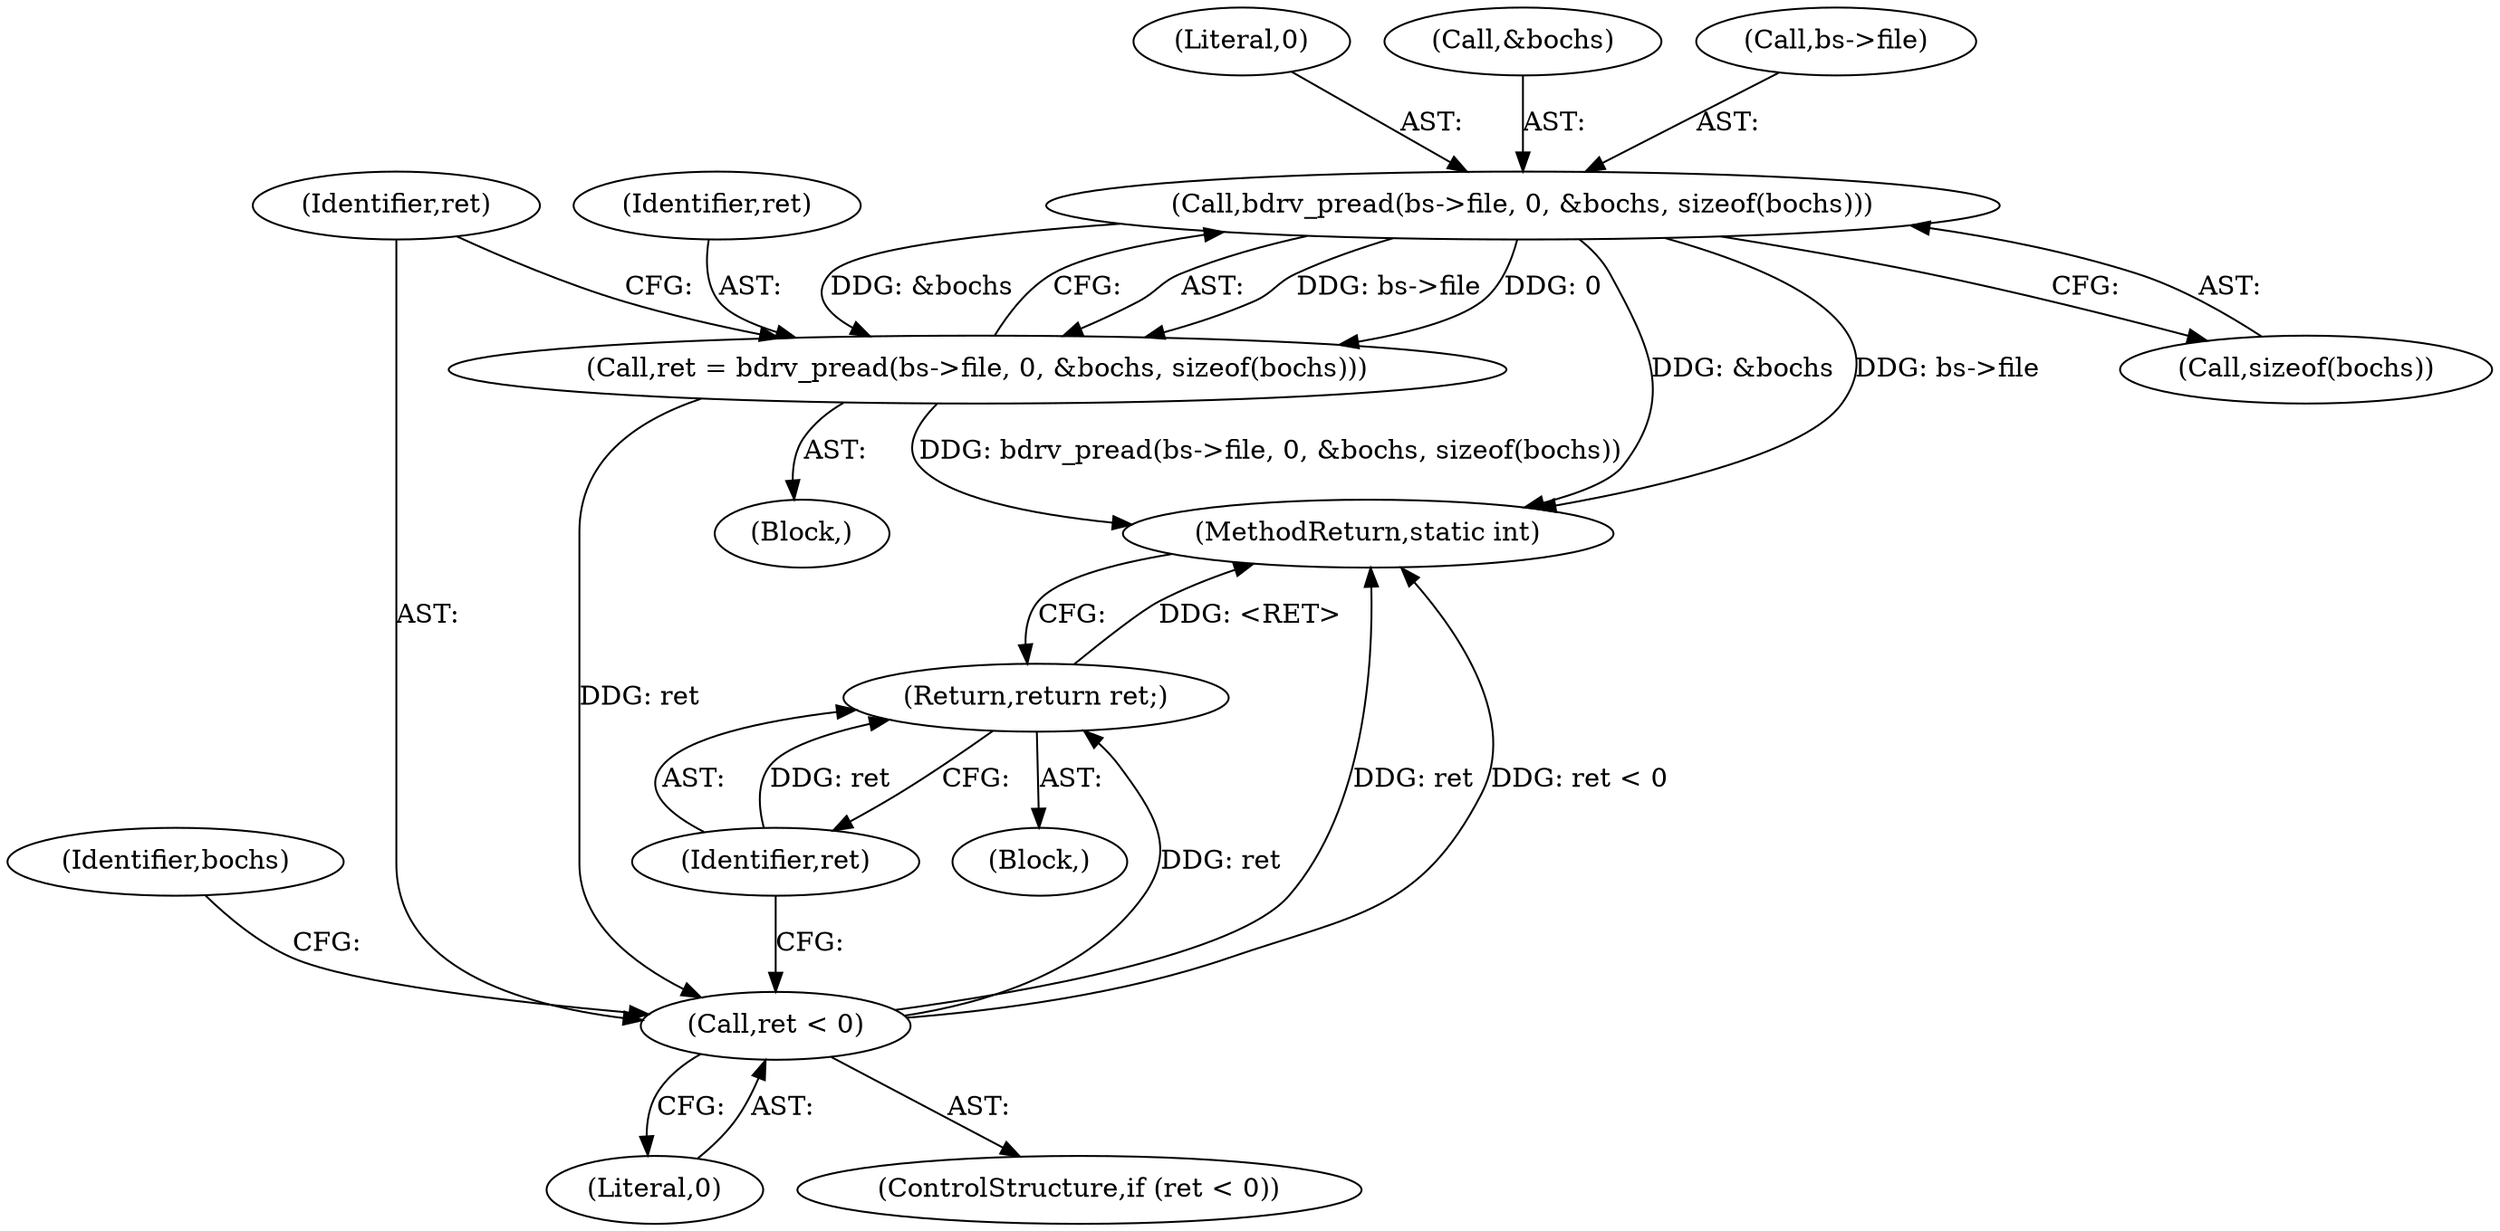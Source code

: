 digraph "0_qemu_e3737b820b45e54b059656dc3f914f895ac7a88b@API" {
"1000127" [label="(Call,bdrv_pread(bs->file, 0, &bochs, sizeof(bochs)))"];
"1000125" [label="(Call,ret = bdrv_pread(bs->file, 0, &bochs, sizeof(bochs)))"];
"1000137" [label="(Call,ret < 0)"];
"1000141" [label="(Return,return ret;)"];
"1000142" [label="(Identifier,ret)"];
"1000126" [label="(Identifier,ret)"];
"1000147" [label="(Identifier,bochs)"];
"1000131" [label="(Literal,0)"];
"1000110" [label="(Block,)"];
"1000139" [label="(Literal,0)"];
"1000141" [label="(Return,return ret;)"];
"1000132" [label="(Call,&bochs)"];
"1000137" [label="(Call,ret < 0)"];
"1000449" [label="(MethodReturn,static int)"];
"1000127" [label="(Call,bdrv_pread(bs->file, 0, &bochs, sizeof(bochs)))"];
"1000125" [label="(Call,ret = bdrv_pread(bs->file, 0, &bochs, sizeof(bochs)))"];
"1000134" [label="(Call,sizeof(bochs))"];
"1000140" [label="(Block,)"];
"1000128" [label="(Call,bs->file)"];
"1000138" [label="(Identifier,ret)"];
"1000136" [label="(ControlStructure,if (ret < 0))"];
"1000127" -> "1000125"  [label="AST: "];
"1000127" -> "1000134"  [label="CFG: "];
"1000128" -> "1000127"  [label="AST: "];
"1000131" -> "1000127"  [label="AST: "];
"1000132" -> "1000127"  [label="AST: "];
"1000134" -> "1000127"  [label="AST: "];
"1000125" -> "1000127"  [label="CFG: "];
"1000127" -> "1000449"  [label="DDG: &bochs"];
"1000127" -> "1000449"  [label="DDG: bs->file"];
"1000127" -> "1000125"  [label="DDG: bs->file"];
"1000127" -> "1000125"  [label="DDG: 0"];
"1000127" -> "1000125"  [label="DDG: &bochs"];
"1000125" -> "1000110"  [label="AST: "];
"1000126" -> "1000125"  [label="AST: "];
"1000138" -> "1000125"  [label="CFG: "];
"1000125" -> "1000449"  [label="DDG: bdrv_pread(bs->file, 0, &bochs, sizeof(bochs))"];
"1000125" -> "1000137"  [label="DDG: ret"];
"1000137" -> "1000136"  [label="AST: "];
"1000137" -> "1000139"  [label="CFG: "];
"1000138" -> "1000137"  [label="AST: "];
"1000139" -> "1000137"  [label="AST: "];
"1000142" -> "1000137"  [label="CFG: "];
"1000147" -> "1000137"  [label="CFG: "];
"1000137" -> "1000449"  [label="DDG: ret"];
"1000137" -> "1000449"  [label="DDG: ret < 0"];
"1000137" -> "1000141"  [label="DDG: ret"];
"1000141" -> "1000140"  [label="AST: "];
"1000141" -> "1000142"  [label="CFG: "];
"1000142" -> "1000141"  [label="AST: "];
"1000449" -> "1000141"  [label="CFG: "];
"1000141" -> "1000449"  [label="DDG: <RET>"];
"1000142" -> "1000141"  [label="DDG: ret"];
}
